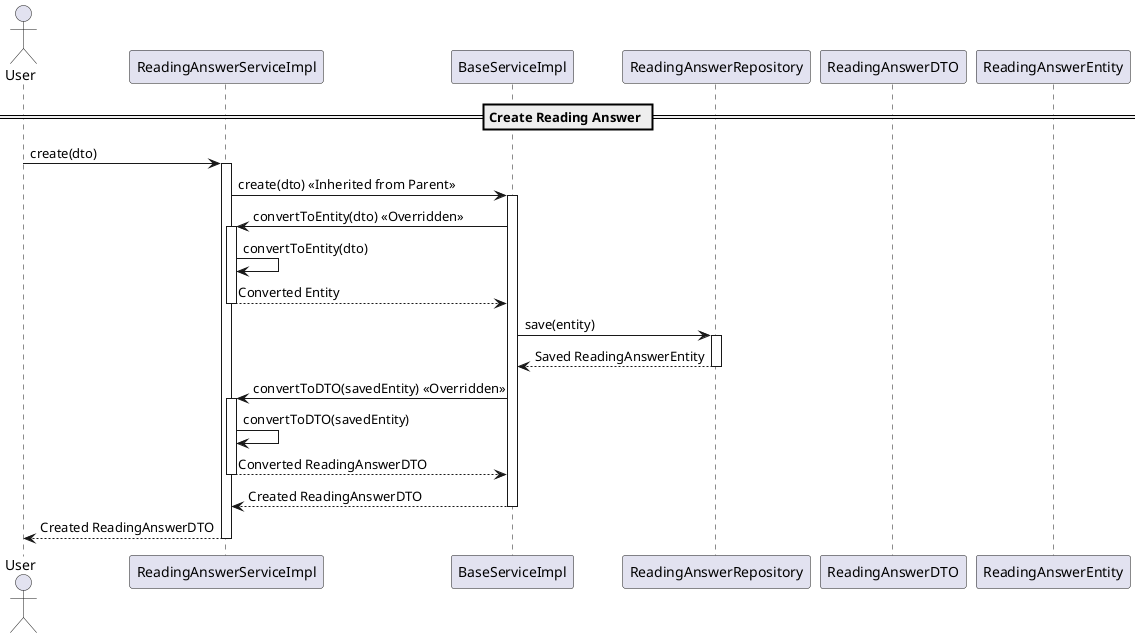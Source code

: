 @startuml createReadingAnswer

actor User
participant "ReadingAnswerServiceImpl" as ReadingAnswerService
participant "BaseServiceImpl" as BaseService
participant "ReadingAnswerRepository" as Repository
participant "ReadingAnswerDTO" as DTO
participant "ReadingAnswerEntity" as Entity

== Create Reading Answer ==
User -> ReadingAnswerService: create(dto)
activate ReadingAnswerService

ReadingAnswerService -> BaseService: create(dto) << Inherited from Parent >>
activate BaseService

BaseService -> ReadingAnswerService: convertToEntity(dto) << Overridden >>
activate ReadingAnswerService
ReadingAnswerService -> ReadingAnswerService: convertToEntity(dto)
ReadingAnswerService --> BaseService: Converted Entity
deactivate ReadingAnswerService

BaseService -> Repository: save(entity)
activate Repository
Repository --> BaseService: Saved ReadingAnswerEntity
deactivate Repository

BaseService -> ReadingAnswerService: convertToDTO(savedEntity) << Overridden >>
activate ReadingAnswerService
ReadingAnswerService -> ReadingAnswerService: convertToDTO(savedEntity)
ReadingAnswerService --> BaseService: Converted ReadingAnswerDTO
deactivate ReadingAnswerService

BaseService --> ReadingAnswerService: Created ReadingAnswerDTO
deactivate BaseService

ReadingAnswerService --> User: Created ReadingAnswerDTO
deactivate ReadingAnswerService

@enduml
